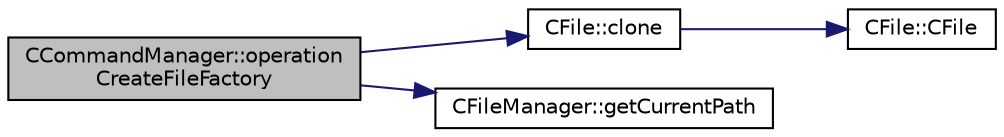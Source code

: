 digraph "CCommandManager::operationCreateFileFactory"
{
 // LATEX_PDF_SIZE
  edge [fontname="Helvetica",fontsize="10",labelfontname="Helvetica",labelfontsize="10"];
  node [fontname="Helvetica",fontsize="10",shape=record];
  rankdir="LR";
  Node1 [label="CCommandManager::operation\lCreateFileFactory",height=0.2,width=0.4,color="black", fillcolor="grey75", style="filled", fontcolor="black",tooltip=" "];
  Node1 -> Node2 [color="midnightblue",fontsize="10",style="solid",fontname="Helvetica"];
  Node2 [label="CFile::clone",height=0.2,width=0.4,color="black", fillcolor="white", style="filled",URL="$classCFile.html#a70a5eb466d7be30786c99c40cddb36ef",tooltip=" "];
  Node2 -> Node3 [color="midnightblue",fontsize="10",style="solid",fontname="Helvetica"];
  Node3 [label="CFile::CFile",height=0.2,width=0.4,color="black", fillcolor="white", style="filled",URL="$classCFile.html#a3d6d9d432db54b485f09f49c75df26ca",tooltip=" "];
  Node1 -> Node4 [color="midnightblue",fontsize="10",style="solid",fontname="Helvetica"];
  Node4 [label="CFileManager::getCurrentPath",height=0.2,width=0.4,color="black", fillcolor="white", style="filled",URL="$classCFileManager.html#aac576b990e61789c354c83e84ed5645d",tooltip=" "];
}
